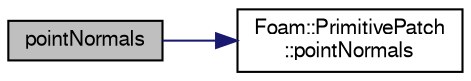 digraph "pointNormals"
{
  bgcolor="transparent";
  edge [fontname="FreeSans",fontsize="10",labelfontname="FreeSans",labelfontsize="10"];
  node [fontname="FreeSans",fontsize="10",shape=record];
  rankdir="LR";
  Node112 [label="pointNormals",height=0.2,width=0.4,color="black", fillcolor="grey75", style="filled", fontcolor="black"];
  Node112 -> Node113 [color="midnightblue",fontsize="10",style="solid",fontname="FreeSans"];
  Node113 [label="Foam::PrimitivePatch\l::pointNormals",height=0.2,width=0.4,color="black",URL="$a27538.html#a46bfb38a95e334058a19c3d37c3ed070",tooltip="Return point normals for patch. "];
}

